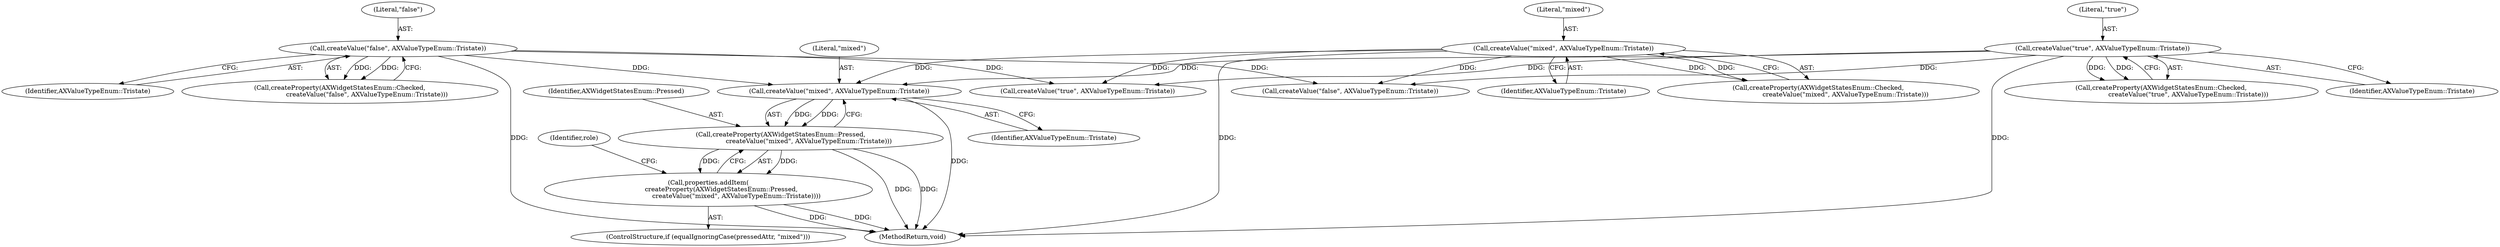 digraph "0_Chrome_d27468a832d5316884bd02f459cbf493697fd7e1_32@API" {
"1000197" [label="(Call,createValue(\"mixed\", AXValueTypeEnum::Tristate))"];
"1000123" [label="(Call,createValue(\"false\", AXValueTypeEnum::Tristate))"];
"1000139" [label="(Call,createValue(\"mixed\", AXValueTypeEnum::Tristate))"];
"1000131" [label="(Call,createValue(\"true\", AXValueTypeEnum::Tristate))"];
"1000195" [label="(Call,createProperty(AXWidgetStatesEnum::Pressed,\n                            createValue(\"mixed\", AXValueTypeEnum::Tristate)))"];
"1000194" [label="(Call,properties.addItem(\n             createProperty(AXWidgetStatesEnum::Pressed,\n                            createValue(\"mixed\", AXValueTypeEnum::Tristate))))"];
"1000123" [label="(Call,createValue(\"false\", AXValueTypeEnum::Tristate))"];
"1000180" [label="(Call,createValue(\"false\", AXValueTypeEnum::Tristate))"];
"1000190" [label="(ControlStructure,if (equalIgnoringCase(pressedAttr, \"mixed\")))"];
"1000121" [label="(Call,createProperty(AXWidgetStatesEnum::Checked,\n                           createValue(\"false\", AXValueTypeEnum::Tristate)))"];
"1000209" [label="(Identifier,role)"];
"1000129" [label="(Call,createProperty(AXWidgetStatesEnum::Checked,\n                           createValue(\"true\", AXValueTypeEnum::Tristate)))"];
"1000199" [label="(Identifier,AXValueTypeEnum::Tristate)"];
"1000124" [label="(Literal,\"false\")"];
"1000125" [label="(Identifier,AXValueTypeEnum::Tristate)"];
"1000194" [label="(Call,properties.addItem(\n             createProperty(AXWidgetStatesEnum::Pressed,\n                            createValue(\"mixed\", AXValueTypeEnum::Tristate))))"];
"1000196" [label="(Identifier,AXWidgetStatesEnum::Pressed)"];
"1000137" [label="(Call,createProperty(AXWidgetStatesEnum::Checked,\n                           createValue(\"mixed\", AXValueTypeEnum::Tristate)))"];
"1000133" [label="(Identifier,AXValueTypeEnum::Tristate)"];
"1000225" [label="(MethodReturn,void)"];
"1000140" [label="(Literal,\"mixed\")"];
"1000204" [label="(Call,createValue(\"true\", AXValueTypeEnum::Tristate))"];
"1000195" [label="(Call,createProperty(AXWidgetStatesEnum::Pressed,\n                            createValue(\"mixed\", AXValueTypeEnum::Tristate)))"];
"1000141" [label="(Identifier,AXValueTypeEnum::Tristate)"];
"1000139" [label="(Call,createValue(\"mixed\", AXValueTypeEnum::Tristate))"];
"1000198" [label="(Literal,\"mixed\")"];
"1000132" [label="(Literal,\"true\")"];
"1000197" [label="(Call,createValue(\"mixed\", AXValueTypeEnum::Tristate))"];
"1000131" [label="(Call,createValue(\"true\", AXValueTypeEnum::Tristate))"];
"1000197" -> "1000195"  [label="AST: "];
"1000197" -> "1000199"  [label="CFG: "];
"1000198" -> "1000197"  [label="AST: "];
"1000199" -> "1000197"  [label="AST: "];
"1000195" -> "1000197"  [label="CFG: "];
"1000197" -> "1000225"  [label="DDG: "];
"1000197" -> "1000195"  [label="DDG: "];
"1000197" -> "1000195"  [label="DDG: "];
"1000123" -> "1000197"  [label="DDG: "];
"1000139" -> "1000197"  [label="DDG: "];
"1000131" -> "1000197"  [label="DDG: "];
"1000123" -> "1000121"  [label="AST: "];
"1000123" -> "1000125"  [label="CFG: "];
"1000124" -> "1000123"  [label="AST: "];
"1000125" -> "1000123"  [label="AST: "];
"1000121" -> "1000123"  [label="CFG: "];
"1000123" -> "1000225"  [label="DDG: "];
"1000123" -> "1000121"  [label="DDG: "];
"1000123" -> "1000121"  [label="DDG: "];
"1000123" -> "1000180"  [label="DDG: "];
"1000123" -> "1000204"  [label="DDG: "];
"1000139" -> "1000137"  [label="AST: "];
"1000139" -> "1000141"  [label="CFG: "];
"1000140" -> "1000139"  [label="AST: "];
"1000141" -> "1000139"  [label="AST: "];
"1000137" -> "1000139"  [label="CFG: "];
"1000139" -> "1000225"  [label="DDG: "];
"1000139" -> "1000137"  [label="DDG: "];
"1000139" -> "1000137"  [label="DDG: "];
"1000139" -> "1000180"  [label="DDG: "];
"1000139" -> "1000204"  [label="DDG: "];
"1000131" -> "1000129"  [label="AST: "];
"1000131" -> "1000133"  [label="CFG: "];
"1000132" -> "1000131"  [label="AST: "];
"1000133" -> "1000131"  [label="AST: "];
"1000129" -> "1000131"  [label="CFG: "];
"1000131" -> "1000225"  [label="DDG: "];
"1000131" -> "1000129"  [label="DDG: "];
"1000131" -> "1000129"  [label="DDG: "];
"1000131" -> "1000180"  [label="DDG: "];
"1000131" -> "1000204"  [label="DDG: "];
"1000195" -> "1000194"  [label="AST: "];
"1000196" -> "1000195"  [label="AST: "];
"1000194" -> "1000195"  [label="CFG: "];
"1000195" -> "1000225"  [label="DDG: "];
"1000195" -> "1000225"  [label="DDG: "];
"1000195" -> "1000194"  [label="DDG: "];
"1000195" -> "1000194"  [label="DDG: "];
"1000194" -> "1000190"  [label="AST: "];
"1000209" -> "1000194"  [label="CFG: "];
"1000194" -> "1000225"  [label="DDG: "];
"1000194" -> "1000225"  [label="DDG: "];
}
